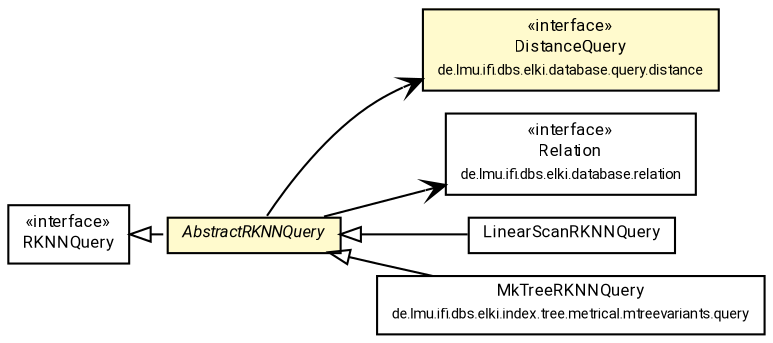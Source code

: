 #!/usr/local/bin/dot
#
# Class diagram 
# Generated by UMLGraph version R5_7_2-60-g0e99a6 (http://www.spinellis.gr/umlgraph/)
#

digraph G {
	graph [fontnames="svg"]
	edge [fontname="Roboto",fontsize=7,labelfontname="Roboto",labelfontsize=7,color="black"];
	node [fontname="Roboto",fontcolor="black",fontsize=8,shape=plaintext,margin=0,width=0,height=0];
	nodesep=0.15;
	ranksep=0.25;
	rankdir=LR;
	// de.lmu.ifi.dbs.elki.database.query.distance.DistanceQuery<O>
	c1295317 [label=<<table title="de.lmu.ifi.dbs.elki.database.query.distance.DistanceQuery" border="0" cellborder="1" cellspacing="0" cellpadding="2" bgcolor="LemonChiffon" href="../distance/DistanceQuery.html" target="_parent">
		<tr><td><table border="0" cellspacing="0" cellpadding="1">
		<tr><td align="center" balign="center"> &#171;interface&#187; </td></tr>
		<tr><td align="center" balign="center"> <font face="Roboto">DistanceQuery</font> </td></tr>
		<tr><td align="center" balign="center"> <font face="Roboto" point-size="7.0">de.lmu.ifi.dbs.elki.database.query.distance</font> </td></tr>
		</table></td></tr>
		</table>>, URL="../distance/DistanceQuery.html"];
	// de.lmu.ifi.dbs.elki.database.query.rknn.RKNNQuery<O>
	c1295325 [label=<<table title="de.lmu.ifi.dbs.elki.database.query.rknn.RKNNQuery" border="0" cellborder="1" cellspacing="0" cellpadding="2" href="RKNNQuery.html" target="_parent">
		<tr><td><table border="0" cellspacing="0" cellpadding="1">
		<tr><td align="center" balign="center"> &#171;interface&#187; </td></tr>
		<tr><td align="center" balign="center"> <font face="Roboto">RKNNQuery</font> </td></tr>
		</table></td></tr>
		</table>>, URL="RKNNQuery.html"];
	// de.lmu.ifi.dbs.elki.database.relation.Relation<O>
	c1295334 [label=<<table title="de.lmu.ifi.dbs.elki.database.relation.Relation" border="0" cellborder="1" cellspacing="0" cellpadding="2" href="../../relation/Relation.html" target="_parent">
		<tr><td><table border="0" cellspacing="0" cellpadding="1">
		<tr><td align="center" balign="center"> &#171;interface&#187; </td></tr>
		<tr><td align="center" balign="center"> <font face="Roboto">Relation</font> </td></tr>
		<tr><td align="center" balign="center"> <font face="Roboto" point-size="7.0">de.lmu.ifi.dbs.elki.database.relation</font> </td></tr>
		</table></td></tr>
		</table>>, URL="../../relation/Relation.html"];
	// de.lmu.ifi.dbs.elki.database.query.rknn.LinearScanRKNNQuery<O>
	c1296399 [label=<<table title="de.lmu.ifi.dbs.elki.database.query.rknn.LinearScanRKNNQuery" border="0" cellborder="1" cellspacing="0" cellpadding="2" href="LinearScanRKNNQuery.html" target="_parent">
		<tr><td><table border="0" cellspacing="0" cellpadding="1">
		<tr><td align="center" balign="center"> <font face="Roboto">LinearScanRKNNQuery</font> </td></tr>
		</table></td></tr>
		</table>>, URL="LinearScanRKNNQuery.html"];
	// de.lmu.ifi.dbs.elki.database.query.rknn.AbstractRKNNQuery<O>
	c1296400 [label=<<table title="de.lmu.ifi.dbs.elki.database.query.rknn.AbstractRKNNQuery" border="0" cellborder="1" cellspacing="0" cellpadding="2" bgcolor="lemonChiffon" href="AbstractRKNNQuery.html" target="_parent">
		<tr><td><table border="0" cellspacing="0" cellpadding="1">
		<tr><td align="center" balign="center"> <font face="Roboto"><i>AbstractRKNNQuery</i></font> </td></tr>
		</table></td></tr>
		</table>>, URL="AbstractRKNNQuery.html"];
	// de.lmu.ifi.dbs.elki.index.tree.metrical.mtreevariants.query.MkTreeRKNNQuery<O>
	c1296558 [label=<<table title="de.lmu.ifi.dbs.elki.index.tree.metrical.mtreevariants.query.MkTreeRKNNQuery" border="0" cellborder="1" cellspacing="0" cellpadding="2" href="../../../index/tree/metrical/mtreevariants/query/MkTreeRKNNQuery.html" target="_parent">
		<tr><td><table border="0" cellspacing="0" cellpadding="1">
		<tr><td align="center" balign="center"> <font face="Roboto">MkTreeRKNNQuery</font> </td></tr>
		<tr><td align="center" balign="center"> <font face="Roboto" point-size="7.0">de.lmu.ifi.dbs.elki.index.tree.metrical.mtreevariants.query</font> </td></tr>
		</table></td></tr>
		</table>>, URL="../../../index/tree/metrical/mtreevariants/query/MkTreeRKNNQuery.html"];
	// de.lmu.ifi.dbs.elki.database.query.rknn.LinearScanRKNNQuery<O> extends de.lmu.ifi.dbs.elki.database.query.rknn.AbstractRKNNQuery<O>
	c1296400 -> c1296399 [arrowtail=empty,dir=back,weight=10];
	// de.lmu.ifi.dbs.elki.database.query.rknn.AbstractRKNNQuery<O> implements de.lmu.ifi.dbs.elki.database.query.rknn.RKNNQuery<O>
	c1295325 -> c1296400 [arrowtail=empty,style=dashed,dir=back,weight=9];
	// de.lmu.ifi.dbs.elki.index.tree.metrical.mtreevariants.query.MkTreeRKNNQuery<O> extends de.lmu.ifi.dbs.elki.database.query.rknn.AbstractRKNNQuery<O>
	c1296400 -> c1296558 [arrowtail=empty,dir=back,weight=10];
	// de.lmu.ifi.dbs.elki.database.query.rknn.AbstractRKNNQuery<O> navassoc de.lmu.ifi.dbs.elki.database.relation.Relation<O>
	c1296400 -> c1295334 [arrowhead=open,weight=1];
	// de.lmu.ifi.dbs.elki.database.query.rknn.AbstractRKNNQuery<O> navassoc de.lmu.ifi.dbs.elki.database.query.distance.DistanceQuery<O>
	c1296400 -> c1295317 [arrowhead=open,weight=1];
}

